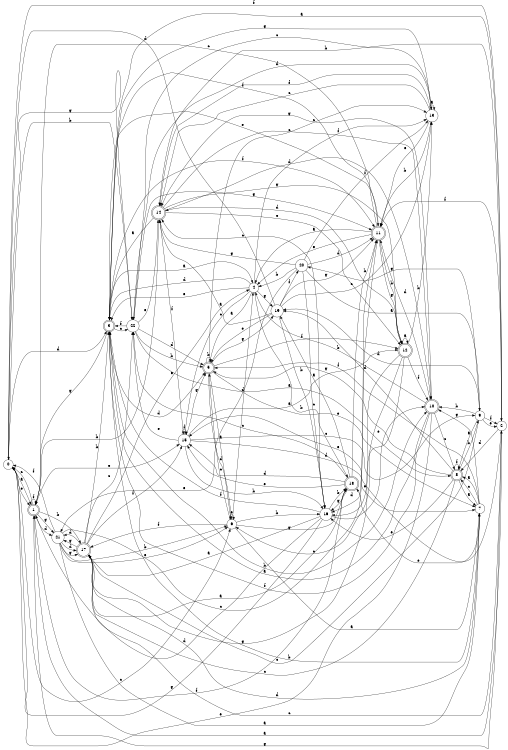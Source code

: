 digraph n19_5 {
__start0 [label="" shape="none"];

rankdir=LR;
size="8,5";

s0 [style="filled", color="black", fillcolor="white" shape="circle", label="0"];
s1 [style="rounded,filled", color="black", fillcolor="white" shape="doublecircle", label="1"];
s2 [style="filled", color="black", fillcolor="white" shape="circle", label="2"];
s3 [style="rounded,filled", color="black", fillcolor="white" shape="doublecircle", label="3"];
s4 [style="filled", color="black", fillcolor="white" shape="circle", label="4"];
s5 [style="rounded,filled", color="black", fillcolor="white" shape="doublecircle", label="5"];
s6 [style="filled", color="black", fillcolor="white" shape="circle", label="6"];
s7 [style="filled", color="black", fillcolor="white" shape="circle", label="7"];
s8 [style="rounded,filled", color="black", fillcolor="white" shape="doublecircle", label="8"];
s9 [style="filled", color="black", fillcolor="white" shape="circle", label="9"];
s10 [style="rounded,filled", color="black", fillcolor="white" shape="doublecircle", label="10"];
s11 [style="rounded,filled", color="black", fillcolor="white" shape="doublecircle", label="11"];
s12 [style="rounded,filled", color="black", fillcolor="white" shape="doublecircle", label="12"];
s13 [style="filled", color="black", fillcolor="white" shape="circle", label="13"];
s14 [style="rounded,filled", color="black", fillcolor="white" shape="doublecircle", label="14"];
s15 [style="filled", color="black", fillcolor="white" shape="circle", label="15"];
s16 [style="filled", color="black", fillcolor="white" shape="circle", label="16"];
s17 [style="rounded,filled", color="black", fillcolor="white" shape="doublecircle", label="17"];
s18 [style="rounded,filled", color="black", fillcolor="white" shape="doublecircle", label="18"];
s19 [style="filled", color="black", fillcolor="white" shape="circle", label="19"];
s20 [style="filled", color="black", fillcolor="white" shape="circle", label="20"];
s21 [style="filled", color="black", fillcolor="white" shape="circle", label="21"];
s22 [style="filled", color="black", fillcolor="white" shape="circle", label="22"];
s0 -> s1 [label="a"];
s0 -> s22 [label="b"];
s0 -> s6 [label="c"];
s0 -> s3 [label="d"];
s0 -> s1 [label="e"];
s0 -> s2 [label="f"];
s0 -> s22 [label="g"];
s1 -> s2 [label="a"];
s1 -> s17 [label="b"];
s1 -> s0 [label="c"];
s1 -> s21 [label="d"];
s1 -> s15 [label="e"];
s1 -> s1 [label="f"];
s1 -> s21 [label="g"];
s2 -> s3 [label="a"];
s2 -> s14 [label="b"];
s2 -> s17 [label="c"];
s2 -> s8 [label="d"];
s2 -> s15 [label="e"];
s2 -> s11 [label="f"];
s2 -> s1 [label="g"];
s3 -> s4 [label="a"];
s3 -> s10 [label="b"];
s3 -> s22 [label="c"];
s3 -> s5 [label="d"];
s3 -> s11 [label="e"];
s3 -> s11 [label="f"];
s3 -> s1 [label="g"];
s4 -> s5 [label="a"];
s4 -> s18 [label="b"];
s4 -> s15 [label="c"];
s4 -> s3 [label="d"];
s4 -> s3 [label="e"];
s4 -> s13 [label="f"];
s4 -> s19 [label="g"];
s5 -> s6 [label="a"];
s5 -> s5 [label="b"];
s5 -> s13 [label="c"];
s5 -> s6 [label="d"];
s5 -> s7 [label="e"];
s5 -> s12 [label="f"];
s5 -> s19 [label="g"];
s6 -> s7 [label="a"];
s6 -> s16 [label="b"];
s6 -> s5 [label="c"];
s6 -> s4 [label="d"];
s6 -> s6 [label="e"];
s6 -> s17 [label="f"];
s6 -> s18 [label="g"];
s7 -> s8 [label="a"];
s7 -> s3 [label="b"];
s7 -> s8 [label="c"];
s7 -> s17 [label="d"];
s7 -> s18 [label="e"];
s7 -> s5 [label="f"];
s7 -> s10 [label="g"];
s8 -> s7 [label="a"];
s8 -> s9 [label="b"];
s8 -> s17 [label="c"];
s8 -> s19 [label="d"];
s8 -> s16 [label="e"];
s8 -> s8 [label="f"];
s8 -> s5 [label="g"];
s9 -> s8 [label="a"];
s9 -> s10 [label="b"];
s9 -> s17 [label="c"];
s9 -> s19 [label="d"];
s9 -> s2 [label="e"];
s9 -> s2 [label="f"];
s9 -> s20 [label="g"];
s10 -> s3 [label="a"];
s10 -> s4 [label="b"];
s10 -> s8 [label="c"];
s10 -> s11 [label="d"];
s10 -> s0 [label="e"];
s10 -> s3 [label="f"];
s10 -> s14 [label="g"];
s11 -> s4 [label="a"];
s11 -> s12 [label="b"];
s11 -> s1 [label="c"];
s11 -> s16 [label="d"];
s11 -> s4 [label="e"];
s11 -> s3 [label="f"];
s11 -> s12 [label="g"];
s12 -> s12 [label="a"];
s12 -> s13 [label="b"];
s12 -> s6 [label="c"];
s12 -> s14 [label="d"];
s12 -> s16 [label="e"];
s12 -> s10 [label="f"];
s12 -> s17 [label="g"];
s13 -> s13 [label="a"];
s13 -> s11 [label="b"];
s13 -> s14 [label="c"];
s13 -> s22 [label="d"];
s13 -> s11 [label="e"];
s13 -> s14 [label="f"];
s13 -> s3 [label="g"];
s14 -> s3 [label="a"];
s14 -> s1 [label="b"];
s14 -> s10 [label="c"];
s14 -> s10 [label="d"];
s14 -> s12 [label="e"];
s14 -> s15 [label="f"];
s14 -> s12 [label="g"];
s15 -> s12 [label="a"];
s15 -> s16 [label="b"];
s15 -> s9 [label="c"];
s15 -> s7 [label="d"];
s15 -> s22 [label="e"];
s15 -> s15 [label="f"];
s15 -> s5 [label="g"];
s16 -> s17 [label="a"];
s16 -> s18 [label="b"];
s16 -> s14 [label="c"];
s16 -> s1 [label="d"];
s16 -> s10 [label="e"];
s16 -> s3 [label="f"];
s16 -> s0 [label="g"];
s17 -> s18 [label="a"];
s17 -> s3 [label="b"];
s17 -> s22 [label="c"];
s17 -> s21 [label="d"];
s17 -> s4 [label="e"];
s17 -> s15 [label="f"];
s17 -> s21 [label="g"];
s18 -> s19 [label="a"];
s18 -> s11 [label="b"];
s18 -> s22 [label="c"];
s18 -> s15 [label="d"];
s18 -> s15 [label="e"];
s18 -> s1 [label="f"];
s18 -> s16 [label="g"];
s19 -> s14 [label="a"];
s19 -> s16 [label="b"];
s19 -> s13 [label="c"];
s19 -> s0 [label="d"];
s19 -> s5 [label="e"];
s19 -> s20 [label="f"];
s19 -> s11 [label="g"];
s20 -> s9 [label="a"];
s20 -> s4 [label="b"];
s20 -> s16 [label="c"];
s20 -> s11 [label="d"];
s20 -> s21 [label="e"];
s20 -> s13 [label="f"];
s20 -> s14 [label="g"];
s21 -> s7 [label="a"];
s21 -> s6 [label="b"];
s21 -> s11 [label="c"];
s21 -> s17 [label="d"];
s21 -> s6 [label="e"];
s21 -> s0 [label="f"];
s21 -> s17 [label="g"];
s22 -> s8 [label="a"];
s22 -> s5 [label="b"];
s22 -> s13 [label="c"];
s22 -> s5 [label="d"];
s22 -> s14 [label="e"];
s22 -> s3 [label="f"];
s22 -> s11 [label="g"];

}